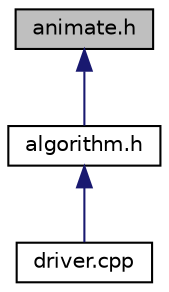 digraph "animate.h"
{
  edge [fontname="Helvetica",fontsize="10",labelfontname="Helvetica",labelfontsize="10"];
  node [fontname="Helvetica",fontsize="10",shape=record];
  Node1 [label="animate.h",height=0.2,width=0.4,color="black", fillcolor="grey75", style="filled", fontcolor="black"];
  Node1 -> Node2 [dir="back",color="midnightblue",fontsize="10",style="solid",fontname="Helvetica"];
  Node2 [label="algorithm.h",height=0.2,width=0.4,color="black", fillcolor="white", style="filled",URL="$algorithm_8h.html",tooltip="Includes three convex hull algorithms It implements Graham scan algorithm, Jarvis march algorithm and..."];
  Node2 -> Node3 [dir="back",color="midnightblue",fontsize="10",style="solid",fontname="Helvetica"];
  Node3 [label="driver.cpp",height=0.2,width=0.4,color="black", fillcolor="white", style="filled",URL="$driver_8cpp.html",tooltip="Driver program that makes calls to Covex Hull API. "];
}
